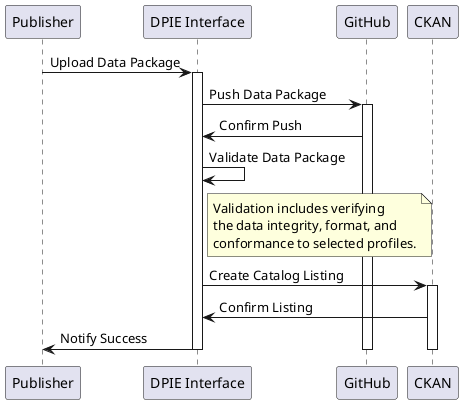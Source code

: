 @startuml
participant Publisher
participant "DPIE Interface" as DPIE
participant GitHub
participant CKAN

Publisher -> DPIE : Upload Data Package
activate DPIE
DPIE -> GitHub : Push Data Package
activate GitHub
GitHub -> DPIE : Confirm Push
DPIE -> DPIE : Validate Data Package
note right of DPIE: Validation includes verifying\nthe data integrity, format, and\nconformance to selected profiles.
DPIE -> CKAN : Create Catalog Listing
activate CKAN
CKAN -> DPIE : Confirm Listing
DPIE -> Publisher : Notify Success
deactivate DPIE
deactivate GitHub
deactivate CKAN

@enduml